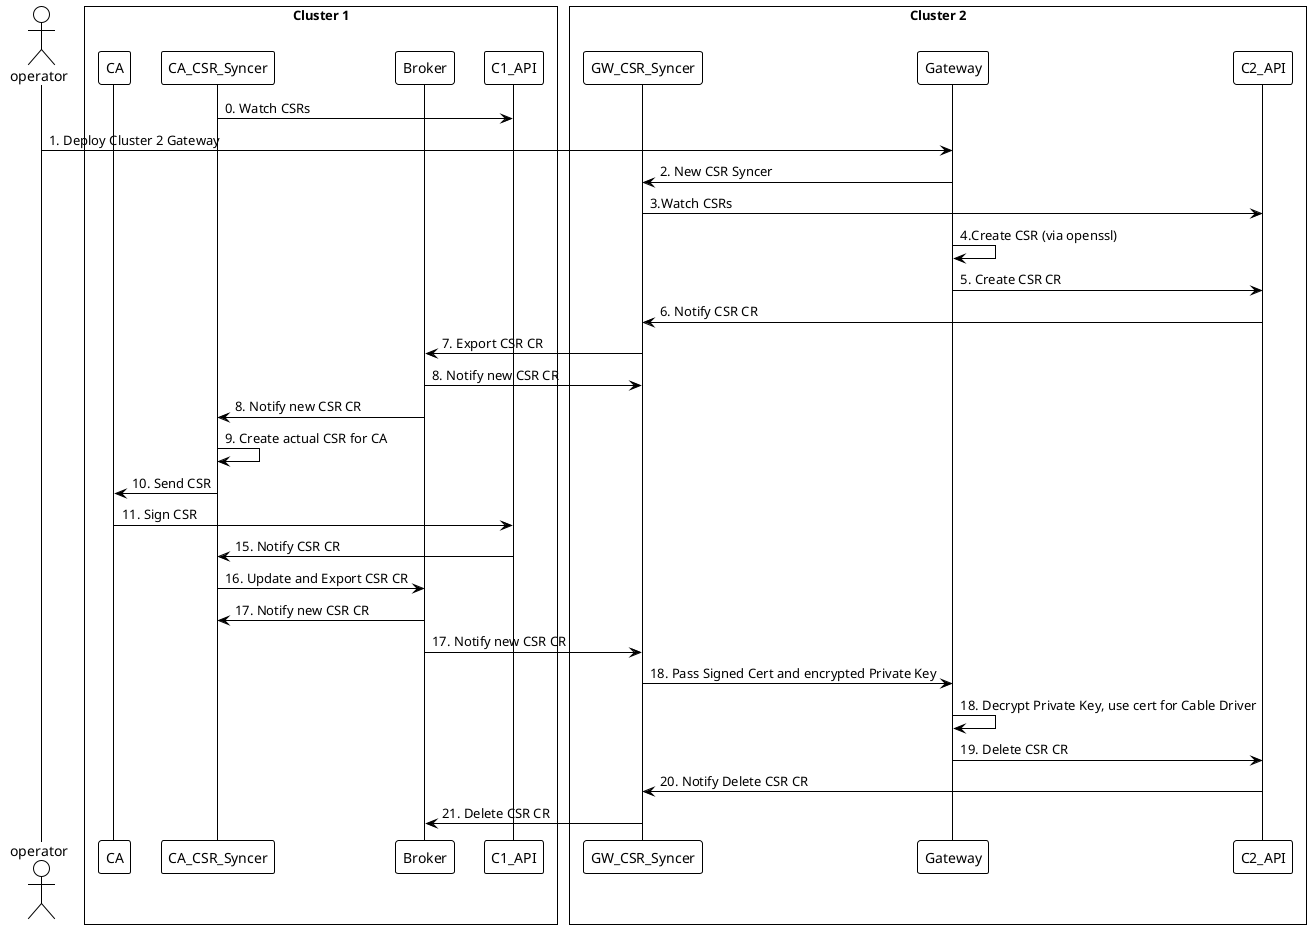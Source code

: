 @startuml
!theme plain
actor operator

box Cluster 1
participant CA
participant CA_CSR_Syncer
participant Broker
participant C1_API
end box

box Cluster 2
participant GW_CSR_Syncer
participant Gateway
participant C2_API
end box

CA_CSR_Syncer->C1_API: 0. Watch CSRs


operator -> Gateway: 1. Deploy Cluster 2 Gateway
Gateway->GW_CSR_Syncer: 2. New CSR Syncer
GW_CSR_Syncer->C2_API: 3.Watch CSRs
Gateway->Gateway: 4.Create CSR (via openssl)
Gateway->C2_API: 5. Create CSR CR
C2_API->GW_CSR_Syncer: 6. Notify CSR CR
GW_CSR_Syncer->Broker: 7. Export CSR CR
Broker->GW_CSR_Syncer: 8. Notify new CSR CR
Broker->CA_CSR_Syncer: 8. Notify new CSR CR
CA_CSR_Syncer->CA_CSR_Syncer: 9. Create actual CSR for CA
CA_CSR_Syncer->CA: 10. Send CSR
CA->C1_API: 11. Sign CSR
C1_API->CA_CSR_Syncer: 15. Notify CSR CR
CA_CSR_Syncer->Broker: 16. Update and Export CSR CR
Broker->CA_CSR_Syncer: 17. Notify new CSR CR
Broker->GW_CSR_Syncer: 17. Notify new CSR CR
GW_CSR_Syncer->Gateway: 18. Pass Signed Cert and encrypted Private Key
Gateway->Gateway: 18. Decrypt Private Key, use cert for Cable Driver
Gateway->C2_API: 19. Delete CSR CR
C2_API->GW_CSR_Syncer: 20. Notify Delete CSR CR
GW_CSR_Syncer->Broker: 21. Delete CSR CR
@enduml